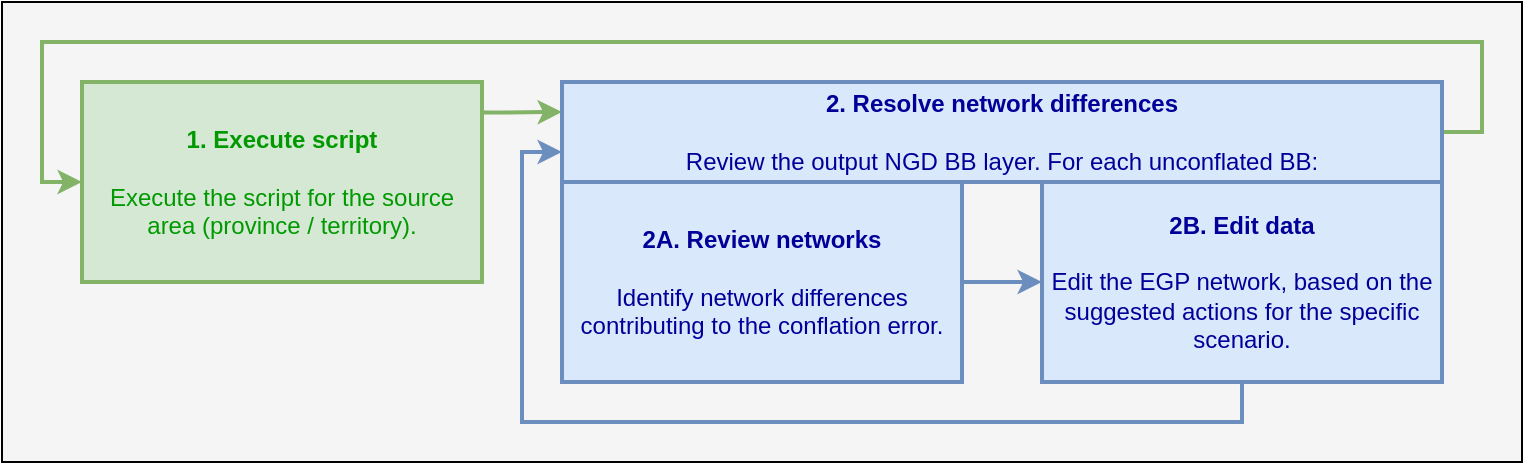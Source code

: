 <mxfile version="17.0.0" type="device"><diagram id="2I_C3wh3Eibh6Ix_8F2d" name="main"><mxGraphModel dx="1422" dy="802" grid="1" gridSize="10" guides="1" tooltips="1" connect="1" arrows="1" fold="1" page="1" pageScale="1" pageWidth="1100" pageHeight="850" math="0" shadow="0"><root><mxCell id="0"/><mxCell id="1" parent="0"/><mxCell id="1tBJTQMAdvno6EjRw5n7-53" value="" style="rounded=0;whiteSpace=wrap;html=1;strokeColor=#000000;strokeWidth=1;fillColor=#F5F5F5;" parent="1" vertex="1"><mxGeometry x="30" y="40" width="760" height="230" as="geometry"/></mxCell><mxCell id="Kw9ei0uH75jUjzKU8x8x-10" style="edgeStyle=orthogonalEdgeStyle;rounded=0;orthogonalLoop=1;jettySize=auto;html=1;fontColor=#000099;exitX=0.995;exitY=0.153;exitDx=0;exitDy=0;exitPerimeter=0;entryX=0;entryY=0.3;entryDx=0;entryDy=0;entryPerimeter=0;strokeWidth=2;strokeColor=#82B366;" parent="1" source="1tBJTQMAdvno6EjRw5n7-14" target="Kw9ei0uH75jUjzKU8x8x-3" edge="1"><mxGeometry relative="1" as="geometry"><Array as="points"><mxPoint x="310" y="95"/></Array></mxGeometry></mxCell><mxCell id="1tBJTQMAdvno6EjRw5n7-14" value="&lt;font color=&quot;#009900&quot;&gt;&lt;b&gt;1. Execute script&lt;/b&gt;&lt;br&gt;&lt;br&gt;Execute the script for the source area (province / territory).&lt;/font&gt;" style="rounded=0;whiteSpace=wrap;html=1;strokeColor=#82b366;strokeWidth=2;fillColor=#d5e8d4;align=center;verticalAlign=middle;" parent="1" vertex="1"><mxGeometry x="70" y="80" width="200" height="100" as="geometry"/></mxCell><mxCell id="Kw9ei0uH75jUjzKU8x8x-5" value="" style="edgeStyle=orthogonalEdgeStyle;rounded=0;orthogonalLoop=1;jettySize=auto;html=1;strokeColor=#6C8EBF;strokeWidth=2;" parent="1" source="Kw9ei0uH75jUjzKU8x8x-1" target="Kw9ei0uH75jUjzKU8x8x-2" edge="1"><mxGeometry relative="1" as="geometry"/></mxCell><mxCell id="Kw9ei0uH75jUjzKU8x8x-1" value="&lt;font color=&quot;#000099&quot;&gt;&lt;b&gt;2A. Review networks&lt;/b&gt;&lt;br&gt;&lt;br&gt;Identify network differences contributing to the conflation error.&lt;/font&gt;" style="rounded=0;whiteSpace=wrap;html=1;strokeColor=#6c8ebf;strokeWidth=2;fillColor=#dae8fc;align=center;verticalAlign=middle;" parent="1" vertex="1"><mxGeometry x="310" y="130" width="200" height="100" as="geometry"/></mxCell><mxCell id="Kw9ei0uH75jUjzKU8x8x-8" style="edgeStyle=orthogonalEdgeStyle;rounded=0;orthogonalLoop=1;jettySize=auto;html=1;entryX=0;entryY=0.7;entryDx=0;entryDy=0;entryPerimeter=0;strokeColor=#6C8EBF;strokeWidth=2;" parent="1" source="Kw9ei0uH75jUjzKU8x8x-2" target="Kw9ei0uH75jUjzKU8x8x-3" edge="1"><mxGeometry relative="1" as="geometry"><Array as="points"><mxPoint x="650" y="250"/><mxPoint x="290" y="250"/><mxPoint x="290" y="115"/></Array></mxGeometry></mxCell><mxCell id="Kw9ei0uH75jUjzKU8x8x-2" value="&lt;font color=&quot;#000099&quot;&gt;&lt;b&gt;2B. Edit data&lt;/b&gt;&lt;br&gt;&lt;br&gt;Edit the EGP network, based on the suggested actions for the specific scenario.&lt;/font&gt;" style="rounded=0;whiteSpace=wrap;html=1;strokeColor=#6c8ebf;strokeWidth=2;fillColor=#dae8fc;align=center;verticalAlign=middle;" parent="1" vertex="1"><mxGeometry x="550" y="130" width="200" height="100" as="geometry"/></mxCell><mxCell id="Kw9ei0uH75jUjzKU8x8x-9" style="edgeStyle=orthogonalEdgeStyle;rounded=0;orthogonalLoop=1;jettySize=auto;html=1;entryX=0;entryY=0.5;entryDx=0;entryDy=0;exitX=1;exitY=0.5;exitDx=0;exitDy=0;strokeWidth=2;strokeColor=#82B366;" parent="1" source="Kw9ei0uH75jUjzKU8x8x-3" target="1tBJTQMAdvno6EjRw5n7-14" edge="1"><mxGeometry relative="1" as="geometry"><Array as="points"><mxPoint x="770" y="105"/><mxPoint x="770" y="60"/><mxPoint x="50" y="60"/><mxPoint x="50" y="130"/></Array></mxGeometry></mxCell><mxCell id="Kw9ei0uH75jUjzKU8x8x-3" value="&lt;font color=&quot;#000099&quot;&gt;&lt;b&gt;2. Resolve network differences&lt;/b&gt;&lt;br&gt;&lt;br&gt;Review the output NGD BB layer. For each unconflated BB:&lt;/font&gt;" style="rounded=0;whiteSpace=wrap;html=1;strokeColor=#6c8ebf;strokeWidth=2;fillColor=#dae8fc;align=center;verticalAlign=middle;" parent="1" vertex="1"><mxGeometry x="310" y="80" width="440" height="50" as="geometry"/></mxCell></root></mxGraphModel></diagram></mxfile>